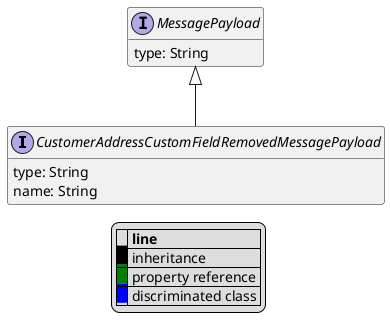 @startuml

hide empty fields
hide empty methods
legend
|= |= line |
|<back:black>   </back>| inheritance |
|<back:green>   </back>| property reference |
|<back:blue>   </back>| discriminated class |
endlegend
interface CustomerAddressCustomFieldRemovedMessagePayload [[CustomerAddressCustomFieldRemovedMessagePayload.svg]] extends MessagePayload {
    type: String
    name: String
}
interface MessagePayload [[MessagePayload.svg]]  {
    type: String
}





@enduml
